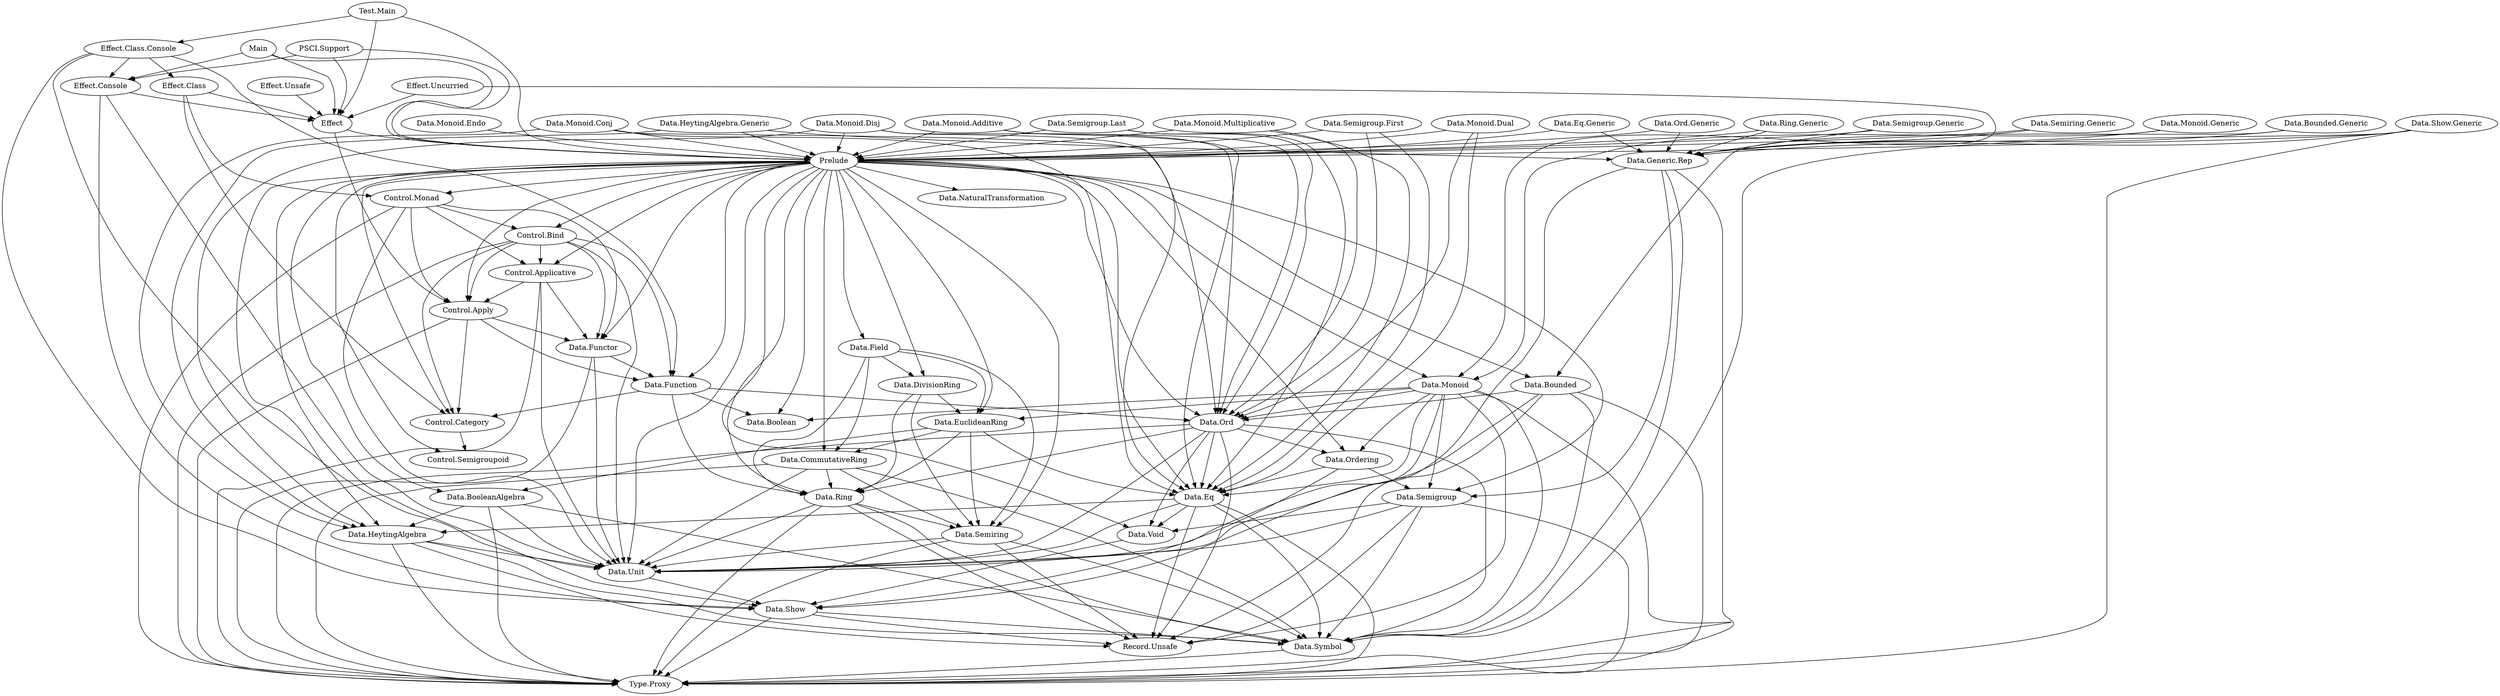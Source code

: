 strict digraph modules {
"Control.Applicative" -> "Control.Apply";
"Control.Applicative" -> "Data.Functor";
"Control.Applicative" -> "Data.Unit";
"Control.Applicative" -> "Type.Proxy";
"Control.Apply" -> "Control.Category";
"Control.Apply" -> "Data.Function";
"Control.Apply" -> "Data.Functor";
"Control.Apply" -> "Type.Proxy";
"Control.Bind" -> "Control.Applicative";
"Control.Bind" -> "Control.Apply";
"Control.Bind" -> "Control.Category";
"Control.Bind" -> "Data.Function";
"Control.Bind" -> "Data.Functor";
"Control.Bind" -> "Data.Unit";
"Control.Bind" -> "Type.Proxy";
"Control.Category" -> "Control.Semigroupoid";
"Control.Monad" -> "Control.Applicative";
"Control.Monad" -> "Control.Apply";
"Control.Monad" -> "Control.Bind";
"Control.Monad" -> "Data.Functor";
"Control.Monad" -> "Data.Unit";
"Control.Monad" -> "Type.Proxy";
"Data.BooleanAlgebra" -> "Data.HeytingAlgebra";
"Data.BooleanAlgebra" -> "Data.Symbol";
"Data.BooleanAlgebra" -> "Data.Unit";
"Data.BooleanAlgebra" -> "Type.Proxy";
"Data.Bounded" -> "Data.Ord";
"Data.Bounded" -> "Data.Symbol";
"Data.Bounded" -> "Data.Unit";
"Data.Bounded" -> "Record.Unsafe";
"Data.Bounded" -> "Type.Proxy";
"Data.Bounded.Generic" -> "Data.Bounded";
"Data.Bounded.Generic" -> "Data.Generic.Rep";
"Data.CommutativeRing" -> "Data.Ring";
"Data.CommutativeRing" -> "Data.Semiring";
"Data.CommutativeRing" -> "Data.Symbol";
"Data.CommutativeRing" -> "Data.Unit";
"Data.CommutativeRing" -> "Type.Proxy";
"Data.DivisionRing" -> "Data.EuclideanRing";
"Data.DivisionRing" -> "Data.Ring";
"Data.DivisionRing" -> "Data.Semiring";
"Data.Eq" -> "Data.HeytingAlgebra";
"Data.Eq" -> "Data.Symbol";
"Data.Eq" -> "Data.Unit";
"Data.Eq" -> "Data.Void";
"Data.Eq" -> "Record.Unsafe";
"Data.Eq" -> "Type.Proxy";
"Data.Eq.Generic" -> "Data.Generic.Rep";
"Data.Eq.Generic" -> "Prelude";
"Data.EuclideanRing" -> "Data.BooleanAlgebra";
"Data.EuclideanRing" -> "Data.CommutativeRing";
"Data.EuclideanRing" -> "Data.Eq";
"Data.EuclideanRing" -> "Data.Ring";
"Data.EuclideanRing" -> "Data.Semiring";
"Data.Field" -> "Data.CommutativeRing";
"Data.Field" -> "Data.DivisionRing";
"Data.Field" -> "Data.EuclideanRing";
"Data.Field" -> "Data.Ring";
"Data.Field" -> "Data.Semiring";
"Data.Function" -> "Control.Category";
"Data.Function" -> "Data.Boolean";
"Data.Function" -> "Data.Ord";
"Data.Function" -> "Data.Ring";
"Data.Functor" -> "Data.Function";
"Data.Functor" -> "Data.Unit";
"Data.Functor" -> "Type.Proxy";
"Data.Generic.Rep" -> "Data.Semigroup";
"Data.Generic.Rep" -> "Data.Show";
"Data.Generic.Rep" -> "Data.Symbol";
"Data.Generic.Rep" -> "Type.Proxy";
"Data.HeytingAlgebra" -> "Data.Symbol";
"Data.HeytingAlgebra" -> "Data.Unit";
"Data.HeytingAlgebra" -> "Record.Unsafe";
"Data.HeytingAlgebra" -> "Type.Proxy";
"Data.HeytingAlgebra.Generic" -> "Data.Generic.Rep";
"Data.HeytingAlgebra.Generic" -> "Data.HeytingAlgebra";
"Data.HeytingAlgebra.Generic" -> "Prelude";
"Data.Monoid" -> "Data.Boolean";
"Data.Monoid" -> "Data.Eq";
"Data.Monoid" -> "Data.EuclideanRing";
"Data.Monoid" -> "Data.Ord";
"Data.Monoid" -> "Data.Ordering";
"Data.Monoid" -> "Data.Semigroup";
"Data.Monoid" -> "Data.Symbol";
"Data.Monoid" -> "Data.Unit";
"Data.Monoid" -> "Record.Unsafe";
"Data.Monoid" -> "Type.Proxy";
"Data.Monoid.Additive" -> "Data.Eq";
"Data.Monoid.Additive" -> "Data.Ord";
"Data.Monoid.Additive" -> "Prelude";
"Data.Monoid.Conj" -> "Data.Eq";
"Data.Monoid.Conj" -> "Data.HeytingAlgebra";
"Data.Monoid.Conj" -> "Data.Ord";
"Data.Monoid.Conj" -> "Prelude";
"Data.Monoid.Disj" -> "Data.Eq";
"Data.Monoid.Disj" -> "Data.HeytingAlgebra";
"Data.Monoid.Disj" -> "Data.Ord";
"Data.Monoid.Disj" -> "Prelude";
"Data.Monoid.Dual" -> "Data.Eq";
"Data.Monoid.Dual" -> "Data.Ord";
"Data.Monoid.Dual" -> "Prelude";
"Data.Monoid.Endo" -> "Prelude";
"Data.Monoid.Generic" -> "Data.Generic.Rep";
"Data.Monoid.Generic" -> "Data.Monoid";
"Data.Monoid.Multiplicative" -> "Data.Eq";
"Data.Monoid.Multiplicative" -> "Data.Ord";
"Data.Monoid.Multiplicative" -> "Prelude";
"Data.Ord" -> "Data.Eq";
"Data.Ord" -> "Data.Ordering";
"Data.Ord" -> "Data.Ring";
"Data.Ord" -> "Data.Symbol";
"Data.Ord" -> "Data.Unit";
"Data.Ord" -> "Data.Void";
"Data.Ord" -> "Record.Unsafe";
"Data.Ord" -> "Type.Proxy";
"Data.Ord.Generic" -> "Data.Generic.Rep";
"Data.Ord.Generic" -> "Prelude";
"Data.Ordering" -> "Data.Eq";
"Data.Ordering" -> "Data.Semigroup";
"Data.Ordering" -> "Data.Show";
"Data.Ring" -> "Data.Semiring";
"Data.Ring" -> "Data.Symbol";
"Data.Ring" -> "Data.Unit";
"Data.Ring" -> "Record.Unsafe";
"Data.Ring" -> "Type.Proxy";
"Data.Ring.Generic" -> "Data.Generic.Rep";
"Data.Ring.Generic" -> "Prelude";
"Data.Semigroup" -> "Data.Symbol";
"Data.Semigroup" -> "Data.Unit";
"Data.Semigroup" -> "Data.Void";
"Data.Semigroup" -> "Record.Unsafe";
"Data.Semigroup" -> "Type.Proxy";
"Data.Semigroup.First" -> "Data.Eq";
"Data.Semigroup.First" -> "Data.Ord";
"Data.Semigroup.First" -> "Prelude";
"Data.Semigroup.Generic" -> "Data.Generic.Rep";
"Data.Semigroup.Generic" -> "Prelude";
"Data.Semigroup.Last" -> "Data.Eq";
"Data.Semigroup.Last" -> "Data.Ord";
"Data.Semigroup.Last" -> "Prelude";
"Data.Semiring" -> "Data.Symbol";
"Data.Semiring" -> "Data.Unit";
"Data.Semiring" -> "Record.Unsafe";
"Data.Semiring" -> "Type.Proxy";
"Data.Semiring.Generic" -> "Data.Generic.Rep";
"Data.Semiring.Generic" -> "Prelude";
"Data.Show" -> "Data.Symbol";
"Data.Show" -> "Record.Unsafe";
"Data.Show" -> "Type.Proxy";
"Data.Show.Generic" -> "Data.Generic.Rep";
"Data.Show.Generic" -> "Data.Symbol";
"Data.Show.Generic" -> "Prelude";
"Data.Show.Generic" -> "Type.Proxy";
"Data.Symbol" -> "Type.Proxy";
"Data.Unit" -> "Data.Show";
"Data.Void" -> "Data.Show";
"Effect" -> "Control.Apply";
"Effect" -> "Prelude";
"Effect.Class" -> "Control.Category";
"Effect.Class" -> "Control.Monad";
"Effect.Class" -> "Effect";
"Effect.Class.Console" -> "Data.Function";
"Effect.Class.Console" -> "Data.Show";
"Effect.Class.Console" -> "Data.Unit";
"Effect.Class.Console" -> "Effect.Class";
"Effect.Class.Console" -> "Effect.Console";
"Effect.Console" -> "Data.Show";
"Effect.Console" -> "Data.Unit";
"Effect.Console" -> "Effect";
"Effect.Uncurried" -> "Data.Monoid";
"Effect.Uncurried" -> "Effect";
"Effect.Unsafe" -> "Effect";
"Main" -> "Effect";
"Main" -> "Effect.Console";
"Main" -> "Prelude";
"PSCI.Support" -> "Effect";
"PSCI.Support" -> "Effect.Console";
"PSCI.Support" -> "Prelude";
"Prelude" -> "Control.Applicative";
"Prelude" -> "Control.Apply";
"Prelude" -> "Control.Bind";
"Prelude" -> "Control.Category";
"Prelude" -> "Control.Monad";
"Prelude" -> "Control.Semigroupoid";
"Prelude" -> "Data.Boolean";
"Prelude" -> "Data.BooleanAlgebra";
"Prelude" -> "Data.Bounded";
"Prelude" -> "Data.CommutativeRing";
"Prelude" -> "Data.DivisionRing";
"Prelude" -> "Data.Eq";
"Prelude" -> "Data.EuclideanRing";
"Prelude" -> "Data.Field";
"Prelude" -> "Data.Function";
"Prelude" -> "Data.Functor";
"Prelude" -> "Data.HeytingAlgebra";
"Prelude" -> "Data.Monoid";
"Prelude" -> "Data.NaturalTransformation";
"Prelude" -> "Data.Ord";
"Prelude" -> "Data.Ordering";
"Prelude" -> "Data.Ring";
"Prelude" -> "Data.Semigroup";
"Prelude" -> "Data.Semiring";
"Prelude" -> "Data.Show";
"Prelude" -> "Data.Unit";
"Prelude" -> "Data.Void";
"Test.Main" -> "Effect";
"Test.Main" -> "Effect.Class.Console";
"Test.Main" -> "Prelude";
}

